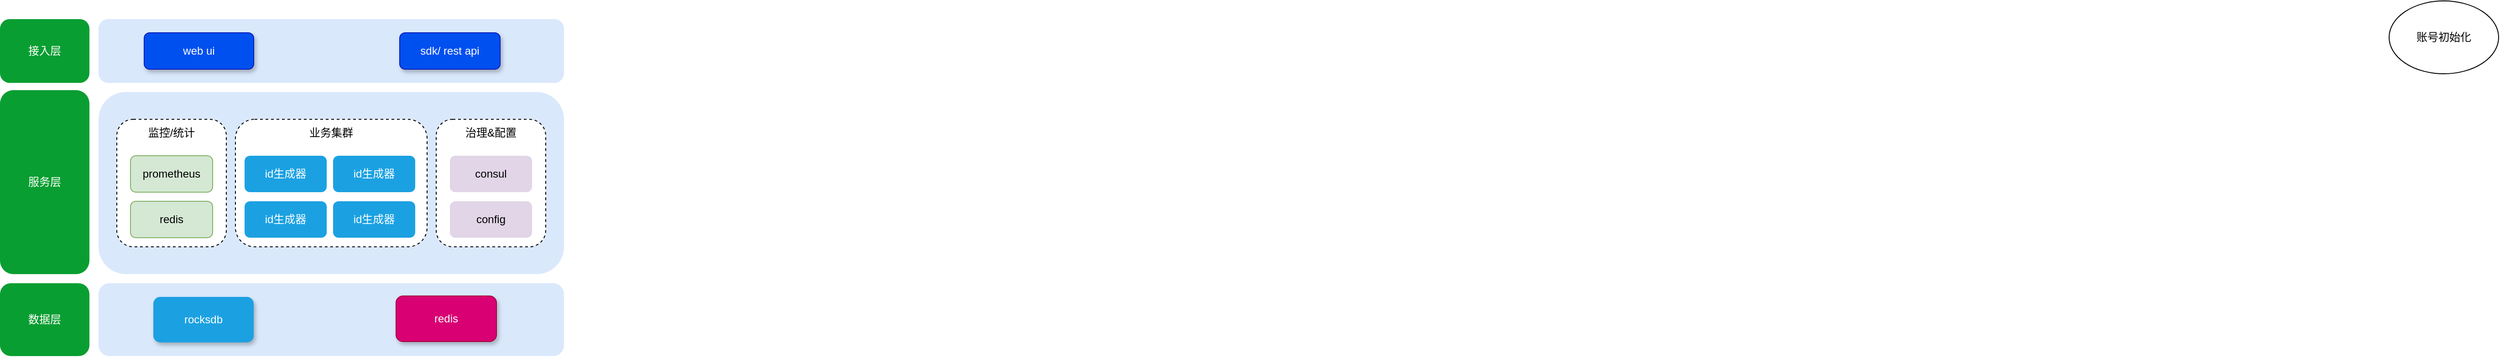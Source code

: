<mxfile>
    <diagram id="XAZssRx8YIH9e5BkyWsl" name="第 1 页">
        <mxGraphModel dx="3042" dy="797" grid="1" gridSize="10" guides="1" tooltips="1" connect="1" arrows="1" fold="1" page="1" pageScale="1" pageWidth="827" pageHeight="1169" math="0" shadow="0">
            <root>
                <mxCell id="0"/>
                <mxCell id="1" parent="0"/>
                <mxCell id="LnrfKWXW1_7QK9XkgKNR-47" value="" style="rounded=1;whiteSpace=wrap;html=1;fillColor=#dae8fc;strokeColor=none;" parent="1" vertex="1">
                    <mxGeometry x="-720" y="330" width="510" height="80" as="geometry"/>
                </mxCell>
                <mxCell id="LnrfKWXW1_7QK9XkgKNR-14" value="" style="rounded=1;whiteSpace=wrap;html=1;fillColor=#dae8fc;strokeColor=none;" parent="1" vertex="1">
                    <mxGeometry x="-720" y="40" width="510" height="70" as="geometry"/>
                </mxCell>
                <mxCell id="PrDm2Zr-NET8_9OV9A78-44" value="账号初始化" style="ellipse;whiteSpace=wrap;html=1;rounded=1;" parent="1" vertex="1">
                    <mxGeometry x="1790" y="20" width="120" height="80" as="geometry"/>
                </mxCell>
                <mxCell id="LnrfKWXW1_7QK9XkgKNR-4" value="rocksdb" style="rounded=1;whiteSpace=wrap;html=1;fillColor=#1ba1e2;strokeColor=none;fontColor=#ffffff;shadow=1;" parent="1" vertex="1">
                    <mxGeometry x="-660" y="345" width="110" height="50" as="geometry"/>
                </mxCell>
                <mxCell id="LnrfKWXW1_7QK9XkgKNR-18" value="web ui" style="rounded=1;whiteSpace=wrap;html=1;fillColor=#0050ef;fontColor=#ffffff;strokeColor=#001DBC;shadow=1;glass=0;" parent="1" vertex="1">
                    <mxGeometry x="-670" y="55" width="120" height="40" as="geometry"/>
                </mxCell>
                <mxCell id="LnrfKWXW1_7QK9XkgKNR-19" value="sdk/ rest api" style="rounded=1;whiteSpace=wrap;html=1;strokeColor=#001DBC;shadow=1;fillColor=#0050ef;fontColor=#ffffff;" parent="1" vertex="1">
                    <mxGeometry x="-390" y="55" width="110" height="40" as="geometry"/>
                </mxCell>
                <mxCell id="LnrfKWXW1_7QK9XkgKNR-20" value="" style="rounded=1;whiteSpace=wrap;html=1;fillColor=#dae8fc;strokeColor=none;" parent="1" vertex="1">
                    <mxGeometry x="-720" y="120" width="510" height="200" as="geometry"/>
                </mxCell>
                <mxCell id="LnrfKWXW1_7QK9XkgKNR-29" value="" style="group;rounded=1;" parent="1" vertex="1" connectable="0">
                    <mxGeometry x="-570" y="150" width="210" height="140" as="geometry"/>
                </mxCell>
                <mxCell id="LnrfKWXW1_7QK9XkgKNR-27" value="" style="group;rounded=1;" parent="LnrfKWXW1_7QK9XkgKNR-29" vertex="1" connectable="0">
                    <mxGeometry y="30" width="210" height="110" as="geometry"/>
                </mxCell>
                <mxCell id="LnrfKWXW1_7QK9XkgKNR-23" value="" style="rounded=1;whiteSpace=wrap;html=1;strokeColor=default;shadow=0;dashed=1;" parent="LnrfKWXW1_7QK9XkgKNR-27" vertex="1">
                    <mxGeometry y="-30" width="210" height="140" as="geometry"/>
                </mxCell>
                <mxCell id="LnrfKWXW1_7QK9XkgKNR-21" value="id生成器" style="rounded=1;whiteSpace=wrap;html=1;fillColor=#1ba1e2;strokeColor=none;shadow=0;glass=0;fontColor=#ffffff;" parent="LnrfKWXW1_7QK9XkgKNR-27" vertex="1">
                    <mxGeometry x="10" y="10" width="90" height="40" as="geometry"/>
                </mxCell>
                <mxCell id="LnrfKWXW1_7QK9XkgKNR-24" value="id生成器" style="rounded=1;whiteSpace=wrap;html=1;fillColor=#1ba1e2;strokeColor=none;shadow=0;glass=0;fontColor=#ffffff;" parent="LnrfKWXW1_7QK9XkgKNR-27" vertex="1">
                    <mxGeometry x="107" y="10" width="90" height="40" as="geometry"/>
                </mxCell>
                <mxCell id="LnrfKWXW1_7QK9XkgKNR-25" value="id生成器" style="rounded=1;whiteSpace=wrap;html=1;fillColor=#1ba1e2;strokeColor=none;shadow=0;glass=0;fontColor=#ffffff;" parent="LnrfKWXW1_7QK9XkgKNR-27" vertex="1">
                    <mxGeometry x="10" y="60" width="90" height="40" as="geometry"/>
                </mxCell>
                <mxCell id="LnrfKWXW1_7QK9XkgKNR-26" value="id生成器" style="rounded=1;whiteSpace=wrap;html=1;fillColor=#1ba1e2;strokeColor=none;shadow=0;glass=0;fontColor=#ffffff;" parent="LnrfKWXW1_7QK9XkgKNR-27" vertex="1">
                    <mxGeometry x="107" y="60" width="90" height="40" as="geometry"/>
                </mxCell>
                <mxCell id="LnrfKWXW1_7QK9XkgKNR-28" value="业务集群" style="text;html=1;strokeColor=none;fillColor=none;align=center;verticalAlign=middle;whiteSpace=wrap;rounded=1;" parent="LnrfKWXW1_7QK9XkgKNR-29" vertex="1">
                    <mxGeometry x="75" width="60" height="30" as="geometry"/>
                </mxCell>
                <mxCell id="LnrfKWXW1_7QK9XkgKNR-30" value="" style="rounded=1;whiteSpace=wrap;html=1;dashed=1;" parent="1" vertex="1">
                    <mxGeometry x="-350" y="150" width="120" height="140" as="geometry"/>
                </mxCell>
                <mxCell id="LnrfKWXW1_7QK9XkgKNR-31" value="" style="rounded=1;whiteSpace=wrap;html=1;dashed=1;" parent="1" vertex="1">
                    <mxGeometry x="-700" y="150" width="120" height="140" as="geometry"/>
                </mxCell>
                <mxCell id="LnrfKWXW1_7QK9XkgKNR-32" value="治理&amp;amp;配置" style="text;html=1;strokeColor=none;fillColor=none;align=center;verticalAlign=middle;whiteSpace=wrap;rounded=1;" parent="1" vertex="1">
                    <mxGeometry x="-320" y="150" width="60" height="30" as="geometry"/>
                </mxCell>
                <mxCell id="LnrfKWXW1_7QK9XkgKNR-42" value="consul" style="rounded=1;whiteSpace=wrap;html=1;fillColor=#e1d5e7;strokeColor=none;shadow=0;glass=0;" parent="1" vertex="1">
                    <mxGeometry x="-335" y="190" width="90" height="40" as="geometry"/>
                </mxCell>
                <mxCell id="LnrfKWXW1_7QK9XkgKNR-43" value="config" style="rounded=1;whiteSpace=wrap;html=1;fillColor=#e1d5e7;strokeColor=none;shadow=0;glass=0;" parent="1" vertex="1">
                    <mxGeometry x="-335" y="240" width="90" height="40" as="geometry"/>
                </mxCell>
                <mxCell id="LnrfKWXW1_7QK9XkgKNR-44" value="监控/统计" style="text;html=1;strokeColor=none;fillColor=none;align=center;verticalAlign=middle;whiteSpace=wrap;rounded=1;" parent="1" vertex="1">
                    <mxGeometry x="-670" y="150" width="60" height="30" as="geometry"/>
                </mxCell>
                <mxCell id="LnrfKWXW1_7QK9XkgKNR-45" value="prometheus" style="rounded=1;whiteSpace=wrap;html=1;fillColor=#d5e8d4;strokeColor=#82b366;shadow=0;glass=0;" parent="1" vertex="1">
                    <mxGeometry x="-685" y="190" width="90" height="40" as="geometry"/>
                </mxCell>
                <mxCell id="LnrfKWXW1_7QK9XkgKNR-46" value="redis" style="rounded=1;whiteSpace=wrap;html=1;fillColor=#d5e8d4;strokeColor=#82b366;shadow=0;glass=0;" parent="1" vertex="1">
                    <mxGeometry x="-685" y="240" width="90" height="40" as="geometry"/>
                </mxCell>
                <mxCell id="LnrfKWXW1_7QK9XkgKNR-48" value="redis" style="rounded=1;whiteSpace=wrap;html=1;fillColor=#d80073;strokeColor=#A50040;shadow=1;fontColor=#ffffff;" parent="1" vertex="1">
                    <mxGeometry x="-394" y="344" width="110" height="50" as="geometry"/>
                </mxCell>
                <mxCell id="LnrfKWXW1_7QK9XkgKNR-49" value="接入层" style="rounded=1;whiteSpace=wrap;html=1;fillColor=#099E31;strokeColor=none;fontColor=#ffffff;" parent="1" vertex="1">
                    <mxGeometry x="-828" y="40" width="98" height="70" as="geometry"/>
                </mxCell>
                <mxCell id="LnrfKWXW1_7QK9XkgKNR-50" value="服务层" style="rounded=1;whiteSpace=wrap;html=1;fillColor=#099E31;strokeColor=none;fontColor=#ffffff;" parent="1" vertex="1">
                    <mxGeometry x="-828" y="118" width="98" height="202" as="geometry"/>
                </mxCell>
                <mxCell id="LnrfKWXW1_7QK9XkgKNR-51" value="数据层" style="rounded=1;whiteSpace=wrap;html=1;fillColor=#099E31;strokeColor=none;fontColor=#ffffff;" parent="1" vertex="1">
                    <mxGeometry x="-828" y="330" width="98" height="80" as="geometry"/>
                </mxCell>
            </root>
        </mxGraphModel>
    </diagram>
</mxfile>